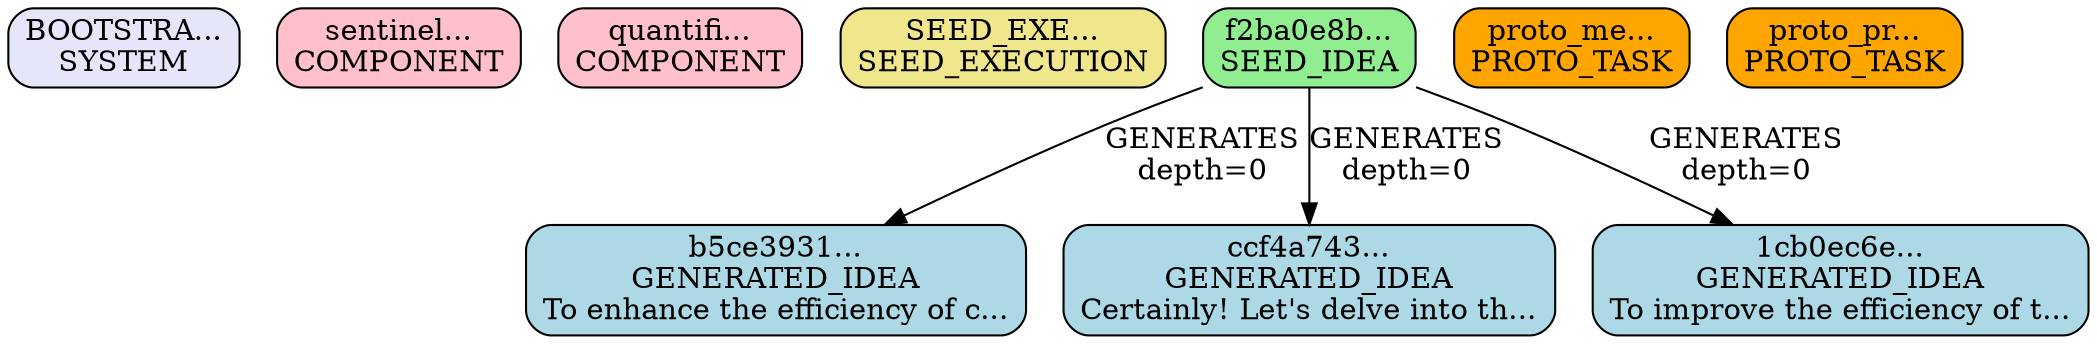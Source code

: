 digraph ExecutionDAG {
    rankdir=TB;
    node [shape=box, style=rounded];
    "BOOTSTRAP" [label="BOOTSTRA...\nSYSTEM", fillcolor=lavender, style="rounded,filled"];
    "sentinel_instance_01" [label="sentinel...\nCOMPONENT", fillcolor=pink, style="rounded,filled"];
    "quantifier_agent_primary" [label="quantifi...\nCOMPONENT", fillcolor=pink, style="rounded,filled"];
    "SEED_EXEC_prime counting" [label="SEED_EXE...\nSEED_EXECUTION", fillcolor=khaki, style="rounded,filled"];
    "f2ba0e8b-2769-4639-b895-953500a2020b" [label="f2ba0e8b...\nSEED_IDEA", fillcolor=lightgreen, style="rounded,filled"];
    "b5ce3931-3827-4373-aea2-bd348940e515" [label="b5ce3931...\nGENERATED_IDEA\nTo enhance the efficiency of c...", fillcolor=lightblue, style="rounded,filled"];
    "ccf4a743-9a8e-4a2b-9240-48d511bf010d" [label="ccf4a743...\nGENERATED_IDEA\nCertainly! Let's delve into th...", fillcolor=lightblue, style="rounded,filled"];
    "1cb0ec6e-adfb-4649-bfef-bbeccb259351" [label="1cb0ec6e...\nGENERATED_IDEA\nTo improve the efficiency of t...", fillcolor=lightblue, style="rounded,filled"];
    "proto_mermaid_diagram_pi_function_efficiency" [label="proto_me...\nPROTO_TASK", fillcolor=orange, style="rounded,filled"];
    "proto_prime_count_visualization" [label="proto_pr...\nPROTO_TASK", fillcolor=orange, style="rounded,filled"];
    "f2ba0e8b-2769-4639-b895-953500a2020b" -> "b5ce3931-3827-4373-aea2-bd348940e515" [label="GENERATES\ndepth=0"];
    "f2ba0e8b-2769-4639-b895-953500a2020b" -> "ccf4a743-9a8e-4a2b-9240-48d511bf010d" [label="GENERATES\ndepth=0"];
    "f2ba0e8b-2769-4639-b895-953500a2020b" -> "1cb0ec6e-adfb-4649-bfef-bbeccb259351" [label="GENERATES\ndepth=0"];
}